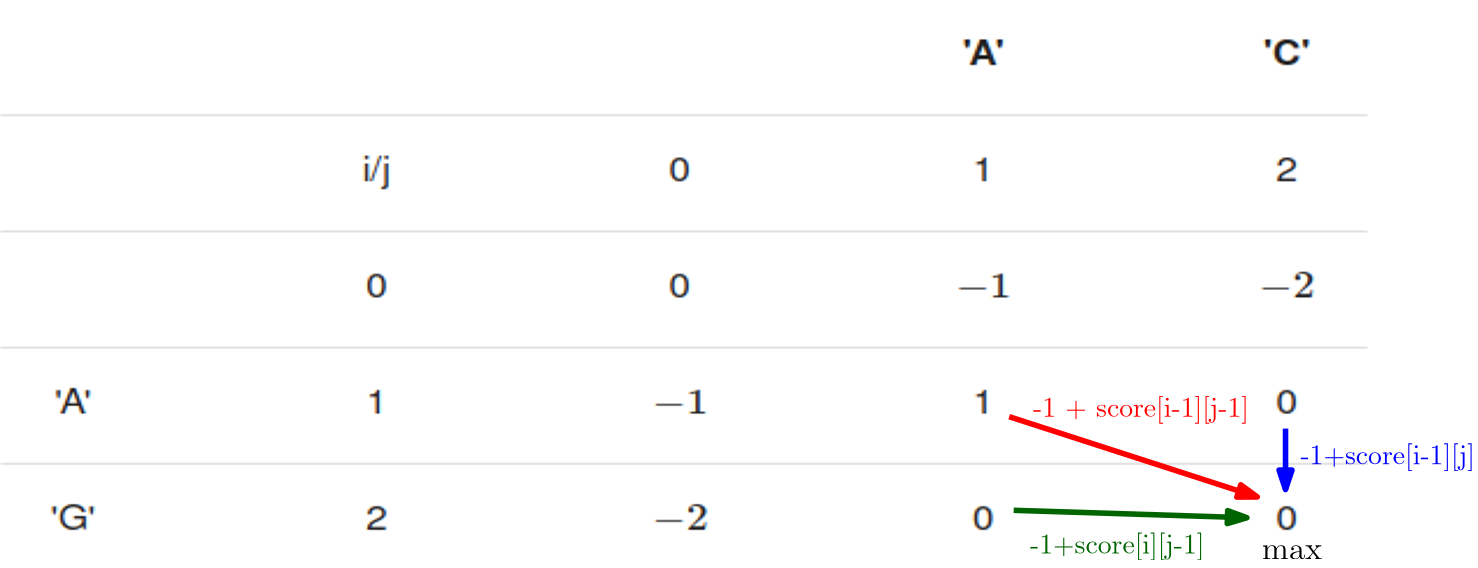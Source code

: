 <?xml version="1.0"?>
<!DOCTYPE ipe SYSTEM "ipe.dtd">
<ipe version="70218" creator="Ipe 7.2.27">
<info created="D:20240228222151" modified="D:20240228235251"/>
<bitmap id="1" width="588" height="288" BitsPerComponent="8" ColorSpace="DeviceRGB" Filter="FlateDecode" length="5608" encoding="base64">
eNrt3PdDk1f7x/G/hXDuOwmhSoIgOBpEQVBxVVDjeBiK1FrcmzqqOB5HqbgViwxbDGrraEGr
WFtQ2yoqrQpSBNHiQByIjIx+E1HA8fhtrSQg79dPbcxP17nP9Tnn3Cf89RcAAAAAAAAAAAAA
AAAAAAAAAAAAAAAAAAAAAAAAAAAAAAAAAAAAAAAAAAAAAAAAAAAAAAAAoE2xVKQYZBcXoV/y
q+nZZ/V5C7oLFxsRsKrA/Lpv4m0wX0wIttVbGrSpuKnaddd/TPokaqDeU6NSveelHzxhUXJe
RcPTf2zIi/N1dXFRhmdUWSkfAPyTjGuKONvHgWt+M5NxDs4464NfE0K1ri7PU7jqRmzIr7aS
cQDwtz3Kmqx1VcjDtpdZXoo4W6IFJ1w0/69v4u2w3tw1Vq1QuI/fa48s6/3j894XChcX1/f6
Td+8/8fzF8+fyPh0mM4Wagrht+R0rS0Ui9aHSC6uXrNzaqkeALyuwd7fP7GTcuiWq+aWEadQ
Do6O9LVvLvp/ftn86m/irW2mryePUGmijJVW+3+nGtxsCSd8J39X2bRLs1bu/9CecuL9Jb/Y
dtHm39f2lb1mHquhdgDw+pCrKTn5w8Vnh171eQvtEWfbrRUen28/EJNC1heZX/VNvMUxqLp0
Iq/Yfg5prdoz7knE9Vl5/rm1RO0fx40ZGRnG3DL7x5ZbF479cq2OygHAP/As4oZsLjE/zpnl
bQ+5gRuL2bk5ivn8yj627bOi0+RsziEBoBUizh5rV2yxVnNkuqfr08CjNo5hyltg3z0L3wV5
3OwBgNaIuAHrCp+EWnVWrNYech9sLeWaiYP2cedW9rbv4zymH62nGgDw1iPuJQp5WBJ3KR3D
etcYoVa0WGc8+/zhqe1xc+bMidvxyyOqBAD/POJOLuzxqoizhZxy+I5yQs4hLGVJYSr7pRO/
hXnNaWa9803jvcpuC09yhgkAbxpxIjA+7+adJiVpkRqFi0I1cucNQs4xO7mqwzPsv9pQCG/D
CuOJgpLSwlOZS0M97b+PkwJWnuUIEwDeOOJ6LD7d0HJbUZFmUNlDzpBaQcg5KuXyVg7q9PLf
OdGGJp6t5pcbAPCmEefaZeaxx8/9g7lk02DJ1mHVY9IJOcepufr9ptljg3093GRZo9MPjIrb
fqKc38MBAAAAAAAAAAAAAAAAAAAAAAAAAAAAAAAAAAAAAAAAAAAAAAAAAAAAAAAAAAAAAAAA
AAAAAAAAAAAAAAAAAAAAb1MpAADvKFIeAAAAAAAAAAAAAAAAAAAAAAAAAAAAAAAAAAAAAAAA
AAAAAAAAAAAAAAAAAAAAAAAAAAAAbY25KHGA0ndBnqnpE8ufKWMGf37Z3JAb11U5ZMtVM0VC
h50ejx9W11moA9BuWa5lzjLEJBU0JZn19leRIf+9YP7LfGFrtGHeNxXMcAeyVl80Loke6ufp
4RNkmJqYc8NETZw4GpXGKI+hLPOcpr782LrYYX46jVLZyTfkw4TDVx9TFPzbaV21NyZ46a+0
VqcsOMozInWi04BpiekZO5aF95SVAUtP1VAX52ioyJ7XW5Y5ynBWK7r/Q5yfJPsa4jZ++fXe
5PiI99XCKzrzOotu/CsPD8X2XZBXTyGcoO7kwh5CG515s3EW115YFSypDak3mNQOZj6/bfwg
vVZWuLi4SGSckxZ8f6aNcpOCVxc8a0bmq0kjNCLAfsYE/IPpXLxpUIv3cTWHpwfOyal9sozl
fZxjmc4u7yU6Tzr4sGlsCtf1l9SRxiorxXFse72RZ9yVnp7+xez+EhnnrG30T/O9Jb9lZ5uP
lMyXEvpJbh99W0tx8MYZV/vDvMBp2Y/+IuMcz3p/T5RKGrCusLngdVmxGtFreT5D4Bw1+2NU
ZJyz5kPNzaslN+41NH9wyxjVSQpcXcBw4I0zrv7kwr6TDjywknHO2DyU7wiTZUNKi0s+prwF
vqLL3BMNVIeM6+B96s6pzw2eost4I0f3ePOMM51Z1m/CnrtPT8bIOEdnXFKoLeNSX8w43azj
ZBwZ13GZbv2cPHOgTqjeH5+U/5Bze7x5xpkLVoVE7Lr17CEi4xzLei8zUiWFJBY1F7w+e7K7
0Mef4ZYrGddBR6Boz/wQrdDoI/57sKiafMO/yjhz4boho5Obb+aScY5er56J1wvtlKxHLcdG
UoVnVDK3ybgOqO7SdoNOeIatOFxWRzXwrzPOXLI5NGxrafN0JuMcPqdz47oJr8lZT+9Rmq5s
HCyrRySX8wKCjOt4LNd2GjTqgQkX+IEo3krG1Zd/YRi6vsU5GRnnhMEoTRujFV6jVuw+cuzA
1imBbrL/olxOaMi4Dsh6e9dYpeg54bOdKS2lZuTxI3C8Scbl3kgPD1nz3K1cMs4ZM/te/s7Z
oXqtWqnpGjx+VXYZv8Yn4zpmY8pf4S9cXuKqm5nDFSy8HWQcAOCdzbgf53mRcQCAd42psigv
c06gpBz7JZf6AADvEuvdjAh3jXdQ9KZfHhBxAAAAAAAAAAAAAAAAAAAAAAAAAAAAAAAAAAAA
AAAAAAAAAAAAAAAAAAAAAAAAAAAAAAAAAAAAAJyoFACAdxQpDwAAAAAAAAAAAAAAAAAAAAAA
AAAAAAAAAAAAAAAAAAAAAAAAAAAAAAAAAAAAAAAAAAAAAADtnOXhzVs1VurgHNbqov3LY8JC
9F20Pr2HRC8xFtxnLPA31F79bvWksABvD68+oRNXHvzjMSVxyvy9aFwSPdTP08MnyDA1MeeG
iZq0HeaayrIL3ycvMvTwmZXTQD2cMgbFyeMMi49cr7f9Z3Xh3um9ZVf3wQnnaFf4f1rr3ewZ
3YW6T8yalIzUtTF91KLbtKxKVkeO3h+UZ0TqRKcB0xLTM3YsC+8pKwOWnqqhLm2juRZuC+8b
MjJmymi9cNXNJOOcwnRmmZ9Q+k7cc8PypHHdP/SxzlXhPi6TboXXTt/Ln/eX1GHbShp3DebS
pBFuUr+ES2ZK40h1Jxf2ENrozJuWxp31hVXBktqQ2jib0UaWg3e+HKsk45zWqvJX+AuFFLT2
t8bmZC7aECK5iN4rz9Os8Jrn5uqWobLKkPLns2ZqqUgbrZKHbC7huXHkEvXs8l6i86SDD5t3
DutsS49IYxVLVDIOT9XfvnS28M6zM3zTL0veFwqlIbWClSD+t4acmVrRfdGp5nc/ptOLuwvt
zGPMYwc2z/t7olTSgHWFzQuLuqxYjei1PJ+lBhmHVwbe2RW9hWvnyN1EHF6n5psJKhGccLG5
lZovJfQTqgnfPKI4DmMp3xEmy4aUFrPVlLfAV3SZe4J2SsbhFVPm+pcRHqJrtLGMVSBe69HX
0faMu/Rixo3f95DiODDjkkJtGZf6YsbpZh2nnZJxeJG5ND2ii/eYbQXcysL/u+E/NsNDdF98
usVZ5c+f9hCdp39fT3Ec1zzvZUaqpJDEoualRn32ZHehjz/DDwharU8WbI8ZHvoaYYZF392x
vphxCs7x36qavLX/CXvtMPxnTe7zUfbozJohfpE7LxFw+DsTvWTzYFn9ny9vW5vmcUa4mzRo
UzFHAA5kOhOvF9opWU0HxObiTYMkVXgG16Lb2j5O4THjGOs/J555VBycGhKe9HtjwJl/37ly
D8eVeG3I/f5ZkKQZu+vpMZml4qtwd6nvs+u5cJC63Lhuwmty1tN7lKYrG21LjxHJ5bxOb3sZ
N/0oGecsjws2RkVuyK+2Pgu81IgY4z0WgnjtxL19KNZXdB4Sl5aVk5USN6Sz8I09dIve6ui1
RmnaGK3wGrVi95FjB7ZOCXST/RflVjN529RUuZk2Sql4LzaLv6zhpC3cd9P073UPMYwabTPK
MDJsaO8u77e8FA68eurWFO5ZPKaPp5vSzbPPmMV7Cznndsow3MvfOTtUr1UrNV2Dx6/KLmO3
0GaG5tbeqX0D+uh9PDR2um7+gYEh8T/xWs6hGo7P1rm6vEAekcwfSgAAAAAAAAAAAAAAAAAA
AAAAAAAAAAAAAAAAAAAAAAAAAAAAAAAAAAAAAAAAAAAAAAAAAAAAAAAAAAAAAAAAAADeTCkA
AO8oUh4AAAAAAAAAAAAAAAAAAAAAAAAAAAAAAAAAAAAAAAAAAAAAAAAAAAAAAAAAAAAAAAAA
AODVzFe3DJUVLsJ/Rb6JajiZqebBowYrdWiTrDW3bj6wUAfHtabHD6vrKDj+oUeH44IDI5MK
zS0jzlWShOi98tyzkDNf2hYe2G/B0Rrq5ejlhnuk8R4h16ZYaquuXzzx1Ypx/rrxex9QD0ct
KSqNUR5Dt1w1UwonDUD1ReOS6KF+nh4+QYapiTk32sse6MHecSoR8N8L5hYRpxwWv9ygFn1W
nn/26bmVvYUq+utHDLTj1JYYJ/oKJRnXtgKuwhgb1D903PTIQFmhGkfGOUhDRfa83rI8hIxz
1oNfnhGpE50GTEtMz9ixLLynrAxYeqp9bHrqT8z1Uo3c+aelRcSF7Si7tnOksjn6LOU7wlQ+
cbkNDLUj1OSuHd2/+3tC4eLiQsa10XmTFash4xxymnF+2/hBeq1snw0SGeckdScX9hDa6Myb
jUFRe2FVsKQ2pN5oD0fH1tu7wgOW/Nq47TSXbBkiq0Z8cd1iKUsaJovAVQWNT5Tp9GL/iIxK
mq1j+mdJzlfp6elpGyb1Yh9HxnX0DcSNPOMu23T4YnZ/iYxzEtPZ5b1E50kHHzatPArX9ZfU
kcaq9tCcrPdLi27WP424zbaIG7nTHs5PdnQicPXTkKuvKCq9T6917OS+viNMJuPIODw53dgf
oyLjnBUSe6JU0oB1hc3Fr7NNANFreX77Go7GiDOkNJ5bmq9sCJFE4JrfeKbIOPyPjNtDxpFx
HaAVldtakWxIqWg+mjTlLfAVXeaeaFfvr55EnOg988vvjz1xZHuMjxB91/7OQ0XG4ZUZF0XG
kXEdIuOSQm0Zl/pixulmHW9PGfck4uzvdZ8ngj67yFNFxr3LrJVZiw1hoa8xfMK2AvPLGaeM
yrxP+ci4d3+G3MuMVEkhiUXNxa/Pnuwu9PFn2tGPqJ9EnDRwY3GLR8hcsDpQiOAEQo6Mwyv2
ccrITF5Sk3EdgOlMvF5op2Q1/XrMXLxpkKQKb0/3EBsj7rmg/uvp7+JEv4RLPFdkHF7OuAgG
h4zrEOpy47oJr8lZT+9Rmq5sHCyrRySXt58/O2P+Y9NgWXo5zExnluqF1P/zyzxYZBxaePzt
JFvGjdl1m8Eh4zoCc2naGK3wGrVi95FjB7ZOCXST/RflVrejXZw94l55h7Lh9OKe4vlLoyDj
OvKCNmdhcEBAL1+dxs7Dxy8gIGjWwSrGiIx7x1nv5e+cHarXqpWarsHjV2WX1VMTAAAAAAAA
AAAAAAAAAAAAAAAAAAAAAAAAAAAAAAAAAAAAAAAAAAAAAAAAAAAAAAAAAAAAAAAAAAAAAAAA
AAAA4O0qBQDgHUXKAwAAAAAAAAAAAAAAAAAAAAAAAAAAAAAAAAAAAAAAAAAAAAAAAAAAAAAA
AAAAAAAAAAAAvMRcdd648uOwAJ9Oalmp8dQPjPok6cfr9RQGaGKpOr9rQeQHwT102m6BoZPW
HCquoShAW5yrfxpjg4Km7KmwPPnfhtLMj3pICnWP4TNWbklJT9myZn54L3dXV93wjedrXvF9
tOJi4/appFkjA7zdlUqNd2BE/NeXH1qpSptQm//Z6PCEvDtm+5LwXHJ0N+GqG5vyh5nKtOJ0
qPhhw/RRwb4eOv2QcYszfmMyOIW1+qJxSfRQP08PnyDD1MScG6a2n3Fl24bJcmhSuT2z6gs+
G6ASvuNTL7VclDZcNcb4Cjl4bYHphe+j9dSdW9PfTXgOmZGQtu/rtDUfBbqLTmHbCk1Upg1E
3NEZOuHmH3f03pM+a6lIG6VSuHrNPMZerrXUnI4PVEo9xsYnZaSvnx7SWegivrpGD3J4XJRn
ROpEpwHTEtMzdiwL7ykrA5aeavNP/YNvJmjcP9xfbUvou1/HdBY+07KrXlwhWW7ujvbWDVhz
ztzy+2jF1dKDbz/Wip7zf6huGoJ9MZ7Ce87xWorjdI9zZnm5KtxG7ny60jP9/GlP4SIP215G
122d1vpn2ig3KWhl/uPG2XFrX4xOdF+QV0dpHLvwPrmwh9BGZ95sfM5rL6wKltSG1Btt/LE3
F60f8sGmYnt6HZjYSeiX/NLwN7+PVhyV39b0lbQzjja/BrVUpBpk2ZB2kyOatrCtuFGQ/8f9
Z1P7cfYUD4XC/aND7ONaZ8VXZYxUS8EJl5q6TvW3sR7Cb9kZjjUcyXR2eS/RedLBh01tqnBd
f0kdaaxq403JXHml+K7F3lbX9hXqmP01f/P7aE21lWUl1+622LQ9PDrTR3jPO8Hlnzan2jY0
rq4+M47cZ/3ROi0qf4W/0Hz8XV2LlXZiiKSKyqTijlxq3N8TpZIGrCts3uDUZcVqRK/l+e1k
y2M6ubCb6Dz9++Ymavr50x7CpYkIWvs72zfnPFwFyRO6Se+FbuV9XJvTcHnjEDdZP/Pwbfpt
a5X4xFwv4RuX13zCZL2ZZpDlsB1cC3AgS/mOMFk2pLS4b2jKW+Arusw90dBOFksFqwOFMqLF
vtNy59x3ezKf2P1ZhLdMxjnhubpXYFw83EeWuhrW/nSHGd3m9tu/rR/q0XOisYT9dStm3A9z
ugjfT17KOF6AOjjjkkJtGZf6YsbpZh1vJxn318MDE91F1znHH7/i3+pyZnqScQ5Wf+3w8hFd
ZZXvyMUZ56sofStvliuzFhvCQl9j+IRtBc+NgrUqJy4oYMo3ZQ2UrzU9eQ+kic1qeVa5PkR6
bkGO1p8h9zIjVVJIYlHzJKjPnuwu9PHt5r2otXLfhM5CF7Pv5UOXmp/iegjOKh26rb6W+aGv
1GnA/L2Fj5jIbXJ3UZwaGfLxntLGgKs7tWHVYVpu63Smu8YItRSyobm51hyZphPvL/mVo3uH
rjXOxOuFdkrWo6YmVbxpkKQKz6hsP8997bk1/VXCOyL5YsuLJ+aKw3P7KBW8j3PkrK468JFO
9v/kJ16qt9EBup8XP/ajtKJnWwvzpYSRs49yYNk6LNd3jlTLA9cXmZ4WP3uat/Cd/yM/pHGs
uty4bsJrctbTtZzpysbBsnpEcvt6K1p/5auY7pJC3X1Y7MK129PStq6Om9BPp/GfunnJMDcy
zmEeZ03uJDxHxX+R8py0nD84FmsLW7iSXZHenf2GGkaNthllGBE2SK8LaXnhDG93SVGdu8hf
dus7dfuhnMMZyw1eQjsm7SrldjRzadoYrfAatWL3kWMHtk4JdJP9F+VWt7t1uLnq3O5lHw71
89Qole5d/ENjV++/XG01Fxs/WbKfvyzgoHVr6dYPZJeXqcbtfUB1nN5w7+2L1iheGBqFJoY/
jNCqy++y7FXjg7tqlGqtPmx2Sv49Tjic8/Dn75wdqteqlZquweNXZZdxdgEAAAAAAAAAAAAA
AAAAAAAAAAAAAAAAAAAAAAAAAAAAAAAAAAAAAAAAAAAAAAAAAIC35v8AnEXqsQ==
</bitmap>
<ipestyle name="basic">
<symbol name="arrow/arc(spx)">
<path stroke="sym-stroke" fill="sym-stroke" pen="sym-pen">
0 0 m
-1 0.333 l
-1 -0.333 l
h
</path>
</symbol>
<symbol name="arrow/farc(spx)">
<path stroke="sym-stroke" fill="white" pen="sym-pen">
0 0 m
-1 0.333 l
-1 -0.333 l
h
</path>
</symbol>
<symbol name="arrow/ptarc(spx)">
<path stroke="sym-stroke" fill="sym-stroke" pen="sym-pen">
0 0 m
-1 0.333 l
-0.8 0 l
-1 -0.333 l
h
</path>
</symbol>
<symbol name="arrow/fptarc(spx)">
<path stroke="sym-stroke" fill="white" pen="sym-pen">
0 0 m
-1 0.333 l
-0.8 0 l
-1 -0.333 l
h
</path>
</symbol>
<symbol name="mark/circle(sx)" transformations="translations">
<path fill="sym-stroke">
0.6 0 0 0.6 0 0 e
0.4 0 0 0.4 0 0 e
</path>
</symbol>
<symbol name="mark/disk(sx)" transformations="translations">
<path fill="sym-stroke">
0.6 0 0 0.6 0 0 e
</path>
</symbol>
<symbol name="mark/fdisk(sfx)" transformations="translations">
<group>
<path fill="sym-fill">
0.5 0 0 0.5 0 0 e
</path>
<path fill="sym-stroke" fillrule="eofill">
0.6 0 0 0.6 0 0 e
0.4 0 0 0.4 0 0 e
</path>
</group>
</symbol>
<symbol name="mark/box(sx)" transformations="translations">
<path fill="sym-stroke" fillrule="eofill">
-0.6 -0.6 m
0.6 -0.6 l
0.6 0.6 l
-0.6 0.6 l
h
-0.4 -0.4 m
0.4 -0.4 l
0.4 0.4 l
-0.4 0.4 l
h
</path>
</symbol>
<symbol name="mark/square(sx)" transformations="translations">
<path fill="sym-stroke">
-0.6 -0.6 m
0.6 -0.6 l
0.6 0.6 l
-0.6 0.6 l
h
</path>
</symbol>
<symbol name="mark/fsquare(sfx)" transformations="translations">
<group>
<path fill="sym-fill">
-0.5 -0.5 m
0.5 -0.5 l
0.5 0.5 l
-0.5 0.5 l
h
</path>
<path fill="sym-stroke" fillrule="eofill">
-0.6 -0.6 m
0.6 -0.6 l
0.6 0.6 l
-0.6 0.6 l
h
-0.4 -0.4 m
0.4 -0.4 l
0.4 0.4 l
-0.4 0.4 l
h
</path>
</group>
</symbol>
<symbol name="mark/cross(sx)" transformations="translations">
<group>
<path fill="sym-stroke">
-0.43 -0.57 m
0.57 0.43 l
0.43 0.57 l
-0.57 -0.43 l
h
</path>
<path fill="sym-stroke">
-0.43 0.57 m
0.57 -0.43 l
0.43 -0.57 l
-0.57 0.43 l
h
</path>
</group>
</symbol>
<symbol name="arrow/fnormal(spx)">
<path stroke="sym-stroke" fill="white" pen="sym-pen">
0 0 m
-1 0.333 l
-1 -0.333 l
h
</path>
</symbol>
<symbol name="arrow/pointed(spx)">
<path stroke="sym-stroke" fill="sym-stroke" pen="sym-pen">
0 0 m
-1 0.333 l
-0.8 0 l
-1 -0.333 l
h
</path>
</symbol>
<symbol name="arrow/fpointed(spx)">
<path stroke="sym-stroke" fill="white" pen="sym-pen">
0 0 m
-1 0.333 l
-0.8 0 l
-1 -0.333 l
h
</path>
</symbol>
<symbol name="arrow/linear(spx)">
<path stroke="sym-stroke" pen="sym-pen">
-1 0.333 m
0 0 l
-1 -0.333 l
</path>
</symbol>
<symbol name="arrow/fdouble(spx)">
<path stroke="sym-stroke" fill="white" pen="sym-pen">
0 0 m
-1 0.333 l
-1 -0.333 l
h
-1 0 m
-2 0.333 l
-2 -0.333 l
h
</path>
</symbol>
<symbol name="arrow/double(spx)">
<path stroke="sym-stroke" fill="sym-stroke" pen="sym-pen">
0 0 m
-1 0.333 l
-1 -0.333 l
h
-1 0 m
-2 0.333 l
-2 -0.333 l
h
</path>
</symbol>
<symbol name="arrow/mid-normal(spx)">
<path stroke="sym-stroke" fill="sym-stroke" pen="sym-pen">
0.5 0 m
-0.5 0.333 l
-0.5 -0.333 l
h
</path>
</symbol>
<symbol name="arrow/mid-fnormal(spx)">
<path stroke="sym-stroke" fill="white" pen="sym-pen">
0.5 0 m
-0.5 0.333 l
-0.5 -0.333 l
h
</path>
</symbol>
<symbol name="arrow/mid-pointed(spx)">
<path stroke="sym-stroke" fill="sym-stroke" pen="sym-pen">
0.5 0 m
-0.5 0.333 l
-0.3 0 l
-0.5 -0.333 l
h
</path>
</symbol>
<symbol name="arrow/mid-fpointed(spx)">
<path stroke="sym-stroke" fill="white" pen="sym-pen">
0.5 0 m
-0.5 0.333 l
-0.3 0 l
-0.5 -0.333 l
h
</path>
</symbol>
<symbol name="arrow/mid-double(spx)">
<path stroke="sym-stroke" fill="sym-stroke" pen="sym-pen">
1 0 m
0 0.333 l
0 -0.333 l
h
0 0 m
-1 0.333 l
-1 -0.333 l
h
</path>
</symbol>
<symbol name="arrow/mid-fdouble(spx)">
<path stroke="sym-stroke" fill="white" pen="sym-pen">
1 0 m
0 0.333 l
0 -0.333 l
h
0 0 m
-1 0.333 l
-1 -0.333 l
h
</path>
</symbol>
<anglesize name="22.5 deg" value="22.5"/>
<anglesize name="30 deg" value="30"/>
<anglesize name="45 deg" value="45"/>
<anglesize name="60 deg" value="60"/>
<anglesize name="90 deg" value="90"/>
<arrowsize name="large" value="10"/>
<arrowsize name="small" value="5"/>
<arrowsize name="tiny" value="3"/>
<color name="blue" value="0 0 1"/>
<color name="brown" value="0.647 0.165 0.165"/>
<color name="darkblue" value="0 0 0.545"/>
<color name="darkcyan" value="0 0.545 0.545"/>
<color name="darkgray" value="0.663"/>
<color name="darkgreen" value="0 0.392 0"/>
<color name="darkmagenta" value="0.545 0 0.545"/>
<color name="darkorange" value="1 0.549 0"/>
<color name="darkred" value="0.545 0 0"/>
<color name="gold" value="1 0.843 0"/>
<color name="gray" value="0.745"/>
<color name="green" value="0 1 0"/>
<color name="lightblue" value="0.678 0.847 0.902"/>
<color name="lightcyan" value="0.878 1 1"/>
<color name="lightgray" value="0.827"/>
<color name="lightgreen" value="0.565 0.933 0.565"/>
<color name="lightyellow" value="1 1 0.878"/>
<color name="navy" value="0 0 0.502"/>
<color name="orange" value="1 0.647 0"/>
<color name="pink" value="1 0.753 0.796"/>
<color name="purple" value="0.627 0.125 0.941"/>
<color name="red" value="1 0 0"/>
<color name="seagreen" value="0.18 0.545 0.341"/>
<color name="turquoise" value="0.251 0.878 0.816"/>
<color name="violet" value="0.933 0.51 0.933"/>
<color name="yellow" value="1 1 0"/>
<dashstyle name="dash dot dotted" value="[4 2 1 2 1 2] 0"/>
<dashstyle name="dash dotted" value="[4 2 1 2] 0"/>
<dashstyle name="dashed" value="[4] 0"/>
<dashstyle name="dotted" value="[1 3] 0"/>
<gridsize name="10 pts (~3.5 mm)" value="10"/>
<gridsize name="14 pts (~5 mm)" value="14"/>
<gridsize name="16 pts (~6 mm)" value="16"/>
<gridsize name="20 pts (~7 mm)" value="20"/>
<gridsize name="28 pts (~10 mm)" value="28"/>
<gridsize name="32 pts (~12 mm)" value="32"/>
<gridsize name="4 pts" value="4"/>
<gridsize name="56 pts (~20 mm)" value="56"/>
<gridsize name="8 pts (~3 mm)" value="8"/>
<opacity name="10%" value="0.1"/>
<opacity name="30%" value="0.3"/>
<opacity name="50%" value="0.5"/>
<opacity name="75%" value="0.75"/>
<pen name="fat" value="1.2"/>
<pen name="heavier" value="0.8"/>
<pen name="ultrafat" value="2"/>
<symbolsize name="large" value="5"/>
<symbolsize name="small" value="2"/>
<symbolsize name="tiny" value="1.1"/>
<textsize name="Huge" value="\Huge"/>
<textsize name="LARGE" value="\LARGE"/>
<textsize name="Large" value="\Large"/>
<textsize name="footnote" value="\footnotesize"/>
<textsize name="huge" value="\huge"/>
<textsize name="large" value="\large"/>
<textsize name="script" value="\scriptsize"/>
<textsize name="small" value="\small"/>
<textsize name="tiny" value="\tiny"/>
<textstyle name="center" begin="\begin{center}" end="\end{center}"/>
<textstyle name="item" begin="\begin{itemize}\item{}" end="\end{itemize}"/>
<textstyle name="itemize" begin="\begin{itemize}" end="\end{itemize}"/>
<tiling name="falling" angle="-60" step="4" width="1"/>
<tiling name="rising" angle="30" step="4" width="1"/>
</ipestyle>
<page>
<layer name="alpha"/>
<view layers="alpha" active="alpha"/>
<image layer="alpha" matrix="0.837474 0 0 0.709078 35.2695 596.196" rect="0 0 588 288" bitmap="1"/>
<path stroke="red" pen="ultrafat" arrow="normal/normal">
398.581 650.395 m
487.896 621.514 l
</path>
<text matrix="1 0 0 1 -9.09196 -5.34821" transformations="translations" pos="416.23 655.743" stroke="red" type="label" width="77.847" height="7.473" depth="2.49" valign="baseline">-1 + score[i-1][j-1]</text>
<path stroke="blue" pen="ultrafat" arrow="normal/normal">
498.058 646.116 m
498.058 624.188 l
</path>
<text matrix="1 0 0 1 -26.7411 -11.7661" transformations="translations" pos="530.147 645.046" stroke="blue" type="label" width="62.903" height="7.473" depth="2.49" valign="baseline">-1+score[i-1][j]</text>
<path stroke="darkgreen" pen="ultrafat" arrow="normal/normal">
400.186 616.701 m
484.153 614.027 l
</path>
<text matrix="1 0 0 1 3.20893 8.55714" transformations="translations" pos="402.86 592.634" stroke="darkgreen" type="label" width="62.903" height="7.473" depth="2.49" valign="baseline">-1+score[i][j-1]</text>
<text matrix="1 0 0 1 -0.534821 -7.4875" transformations="translations" pos="490.036 606.539" stroke="black" type="label" width="21.786" height="5.147" depth="0" valign="baseline" size="large">max</text>
</page>
</ipe>
